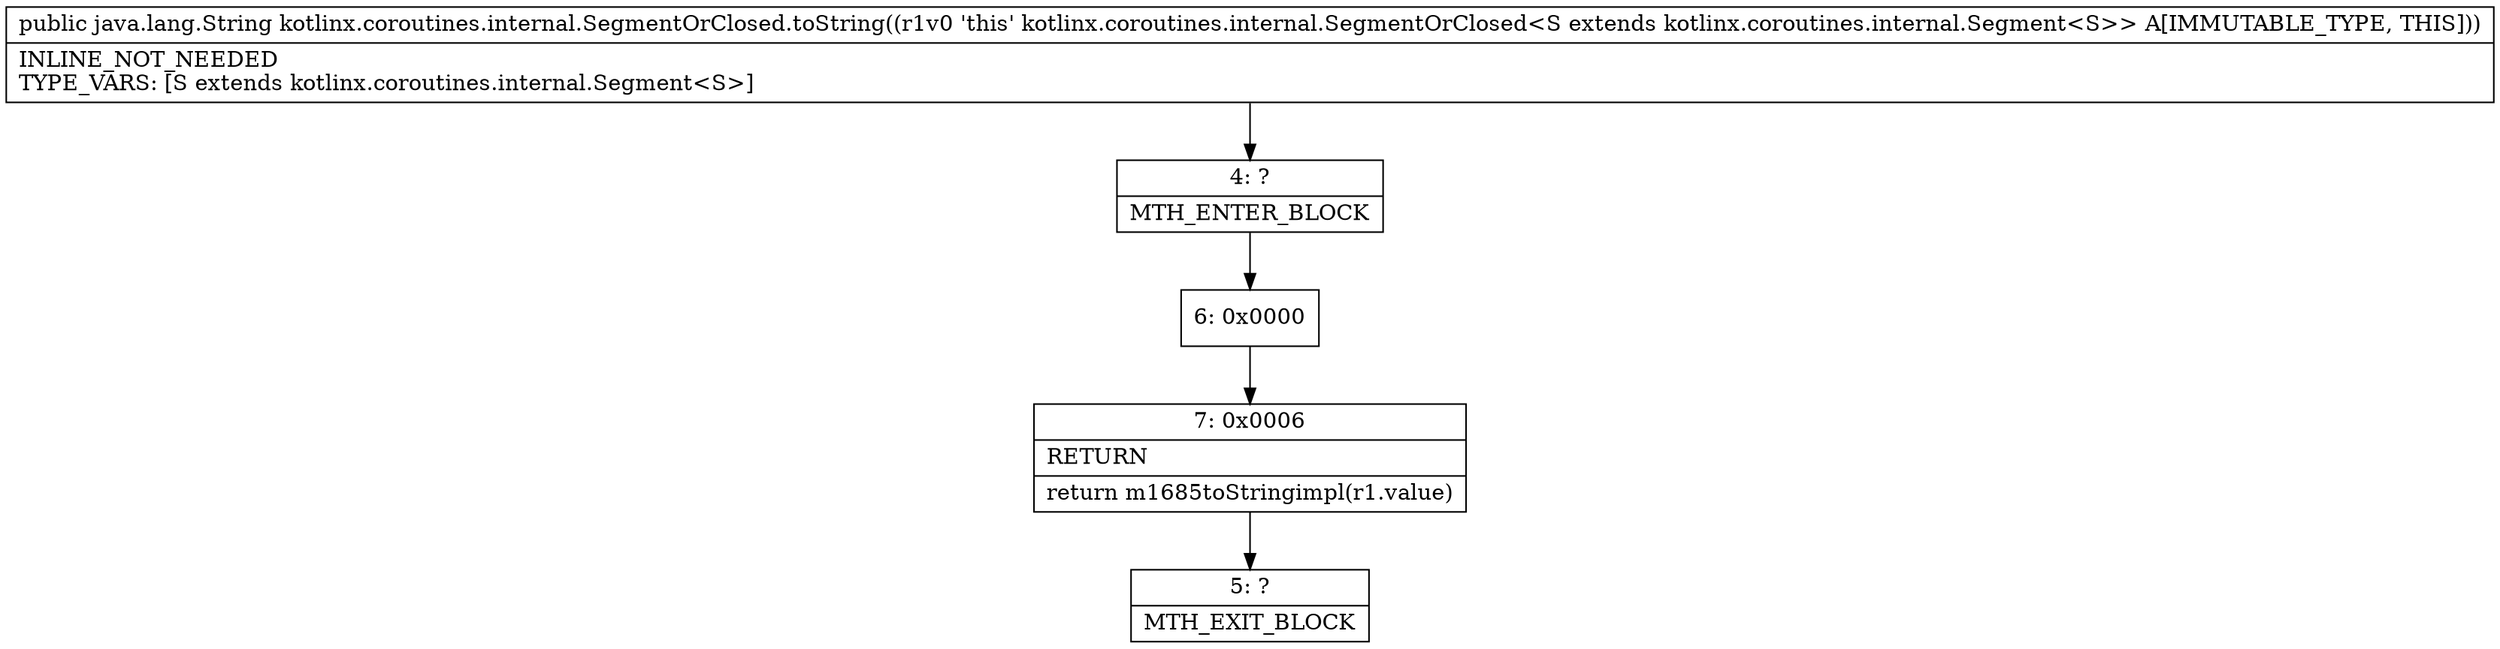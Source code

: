 digraph "CFG forkotlinx.coroutines.internal.SegmentOrClosed.toString()Ljava\/lang\/String;" {
Node_4 [shape=record,label="{4\:\ ?|MTH_ENTER_BLOCK\l}"];
Node_6 [shape=record,label="{6\:\ 0x0000}"];
Node_7 [shape=record,label="{7\:\ 0x0006|RETURN\l|return m1685toStringimpl(r1.value)\l}"];
Node_5 [shape=record,label="{5\:\ ?|MTH_EXIT_BLOCK\l}"];
MethodNode[shape=record,label="{public java.lang.String kotlinx.coroutines.internal.SegmentOrClosed.toString((r1v0 'this' kotlinx.coroutines.internal.SegmentOrClosed\<S extends kotlinx.coroutines.internal.Segment\<S\>\> A[IMMUTABLE_TYPE, THIS]))  | INLINE_NOT_NEEDED\lTYPE_VARS: [S extends kotlinx.coroutines.internal.Segment\<S\>]\l}"];
MethodNode -> Node_4;Node_4 -> Node_6;
Node_6 -> Node_7;
Node_7 -> Node_5;
}

